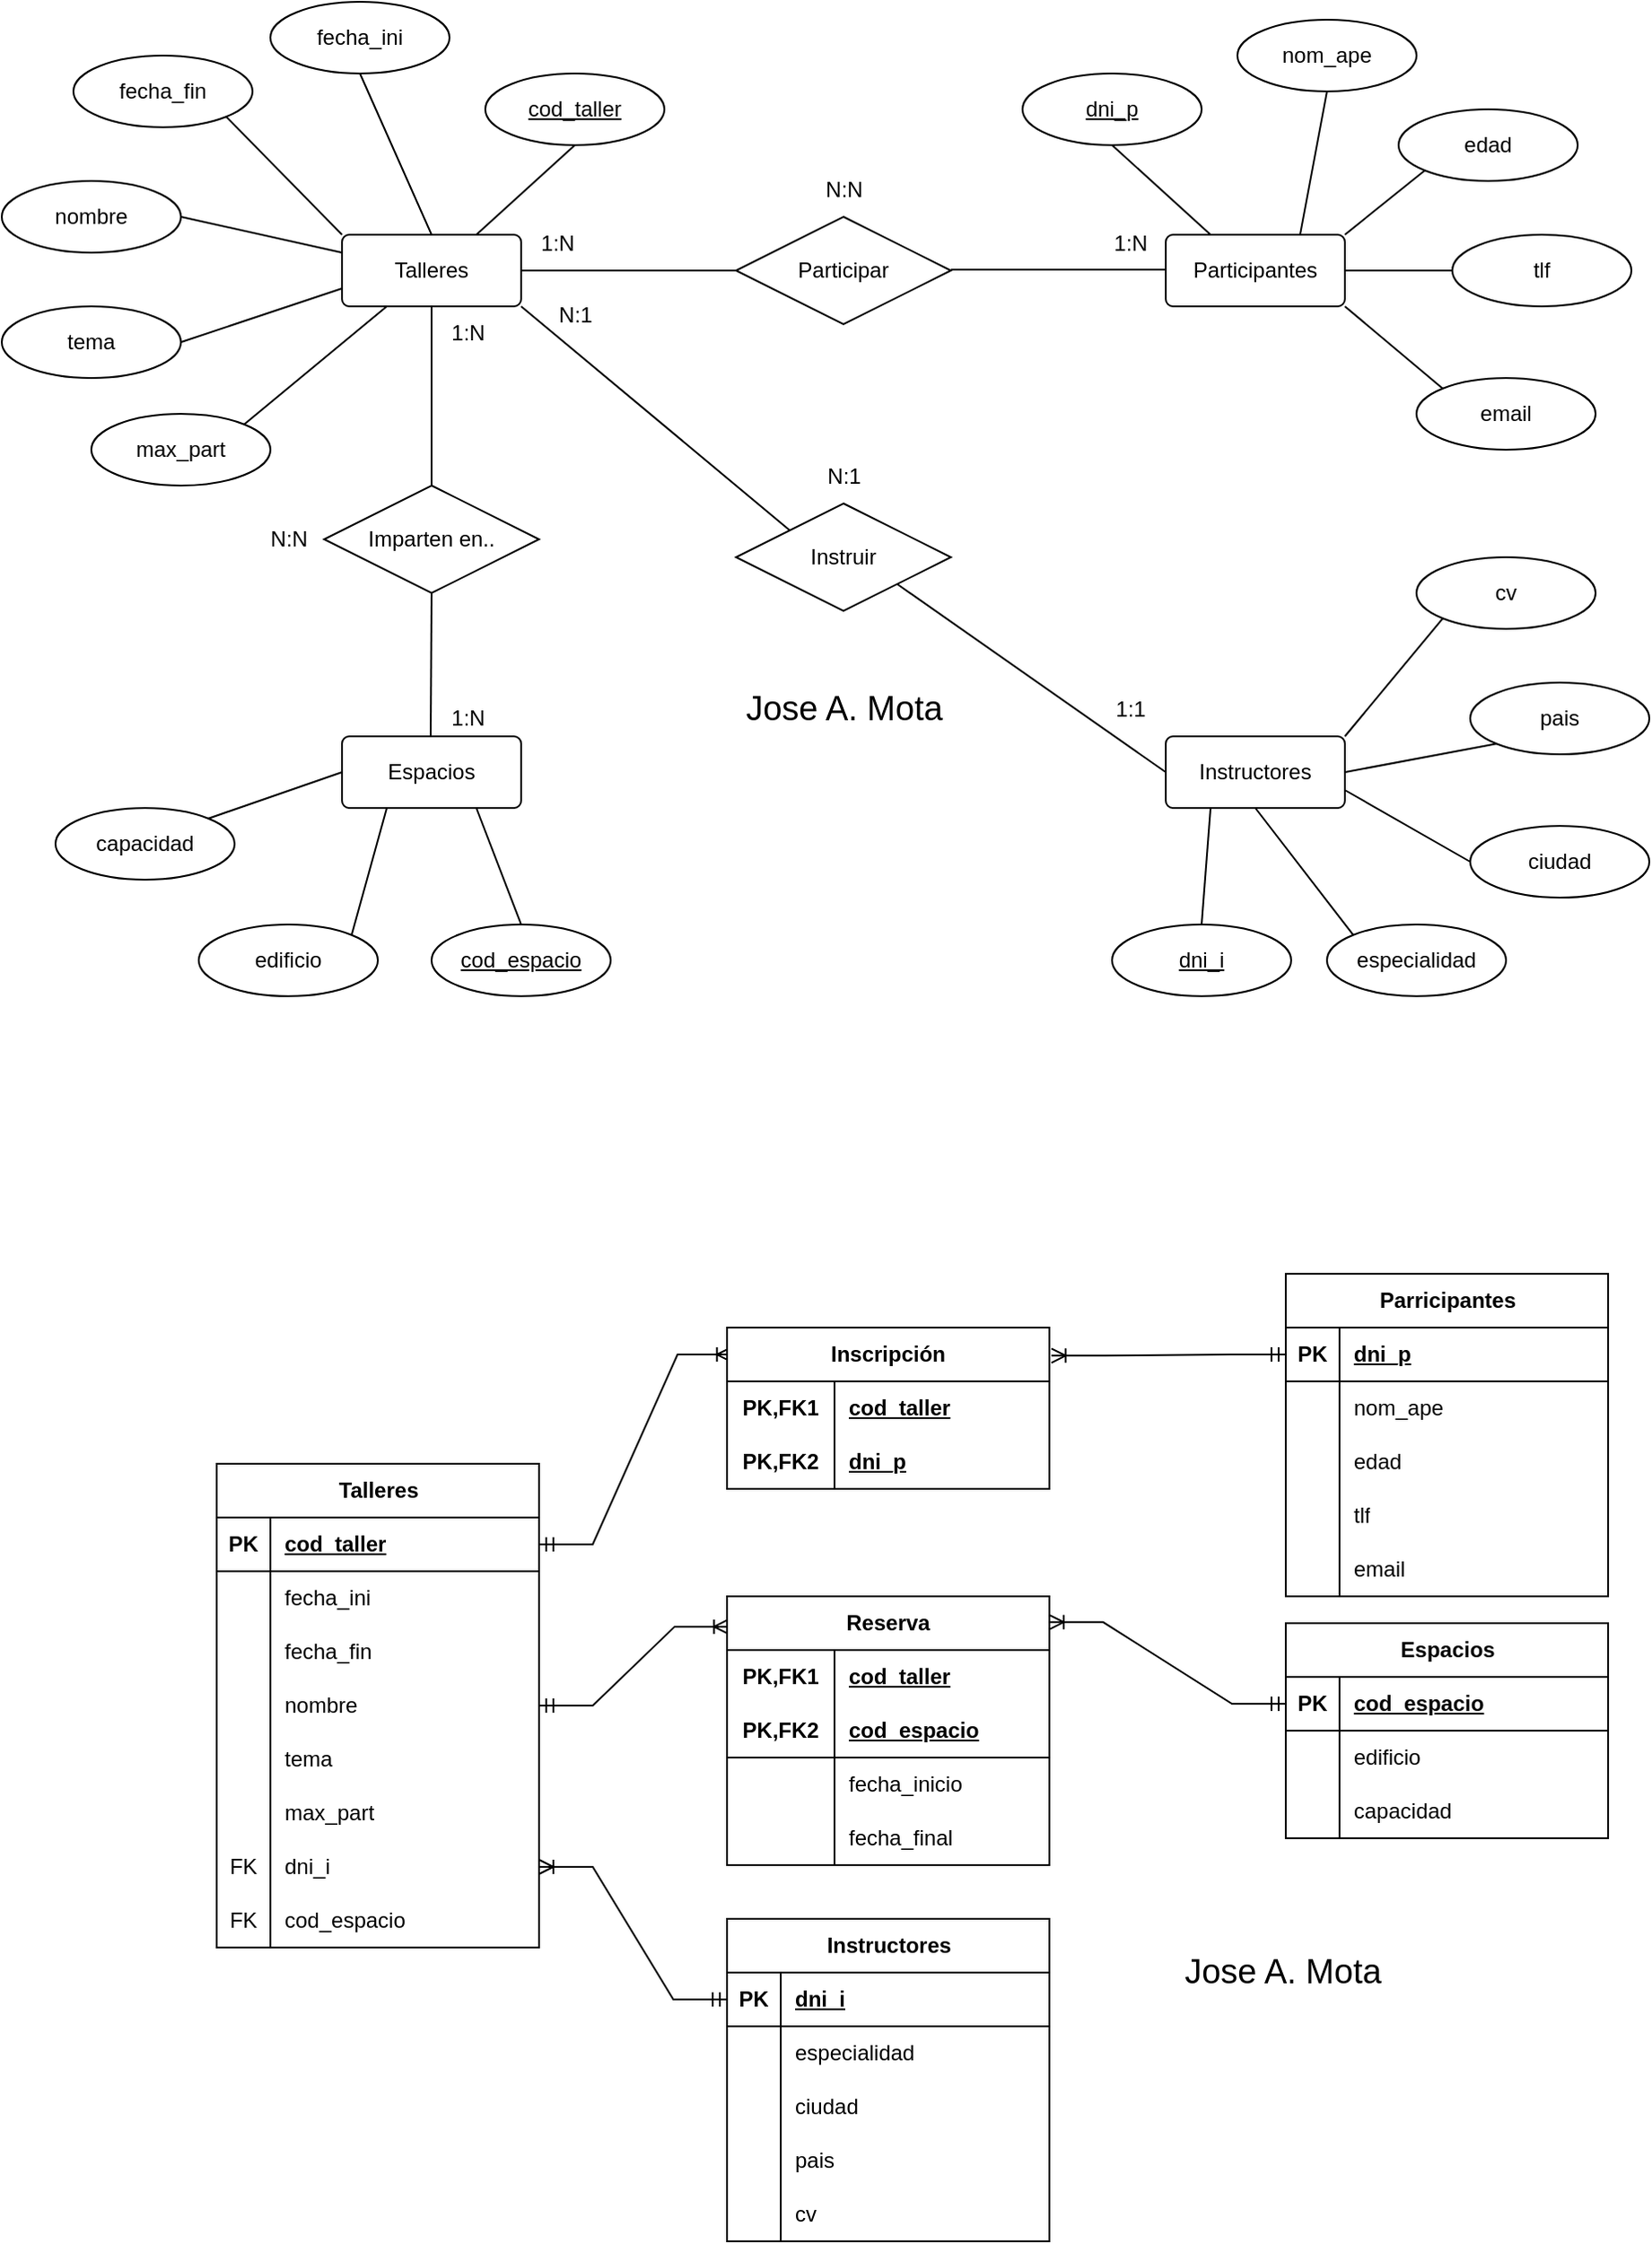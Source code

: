 <mxfile version="24.0.7" type="github">
  <diagram name="Página-1" id="fMd19Do2FWx-BMi6_N6Y">
    <mxGraphModel dx="2007" dy="745" grid="1" gridSize="10" guides="1" tooltips="1" connect="1" arrows="1" fold="1" page="1" pageScale="1" pageWidth="827" pageHeight="1169" math="0" shadow="0">
      <root>
        <mxCell id="0" />
        <mxCell id="1" parent="0" />
        <mxCell id="sIWbyuyJRMNvYDNGpS1E-1" value="Talleres" style="rounded=1;arcSize=10;whiteSpace=wrap;html=1;align=center;" parent="1" vertex="1">
          <mxGeometry x="120" y="160" width="100" height="40" as="geometry" />
        </mxCell>
        <mxCell id="sIWbyuyJRMNvYDNGpS1E-2" value="Participantes" style="rounded=1;arcSize=10;whiteSpace=wrap;html=1;align=center;" parent="1" vertex="1">
          <mxGeometry x="580" y="160" width="100" height="40" as="geometry" />
        </mxCell>
        <mxCell id="sIWbyuyJRMNvYDNGpS1E-3" value="Espacios" style="rounded=1;arcSize=10;whiteSpace=wrap;html=1;align=center;" parent="1" vertex="1">
          <mxGeometry x="120" y="440" width="100" height="40" as="geometry" />
        </mxCell>
        <mxCell id="sIWbyuyJRMNvYDNGpS1E-4" value="Instructores" style="rounded=1;arcSize=10;whiteSpace=wrap;html=1;align=center;" parent="1" vertex="1">
          <mxGeometry x="580" y="440" width="100" height="40" as="geometry" />
        </mxCell>
        <mxCell id="sIWbyuyJRMNvYDNGpS1E-5" value="Participar" style="shape=rhombus;perimeter=rhombusPerimeter;whiteSpace=wrap;html=1;align=center;" parent="1" vertex="1">
          <mxGeometry x="340" y="150" width="120" height="60" as="geometry" />
        </mxCell>
        <mxCell id="sIWbyuyJRMNvYDNGpS1E-6" value="cod_taller" style="ellipse;whiteSpace=wrap;html=1;align=center;fontStyle=4;" parent="1" vertex="1">
          <mxGeometry x="200" y="70" width="100" height="40" as="geometry" />
        </mxCell>
        <mxCell id="sIWbyuyJRMNvYDNGpS1E-7" value="fecha_ini" style="ellipse;whiteSpace=wrap;html=1;align=center;" parent="1" vertex="1">
          <mxGeometry x="80" y="30" width="100" height="40" as="geometry" />
        </mxCell>
        <mxCell id="sIWbyuyJRMNvYDNGpS1E-8" value="fecha_fin" style="ellipse;whiteSpace=wrap;html=1;align=center;" parent="1" vertex="1">
          <mxGeometry x="-30" y="60" width="100" height="40" as="geometry" />
        </mxCell>
        <mxCell id="sIWbyuyJRMNvYDNGpS1E-9" value="nombre" style="ellipse;whiteSpace=wrap;html=1;align=center;" parent="1" vertex="1">
          <mxGeometry x="-70" y="130" width="100" height="40" as="geometry" />
        </mxCell>
        <mxCell id="sIWbyuyJRMNvYDNGpS1E-10" value="tema" style="ellipse;whiteSpace=wrap;html=1;align=center;" parent="1" vertex="1">
          <mxGeometry x="-70" y="200" width="100" height="40" as="geometry" />
        </mxCell>
        <mxCell id="sIWbyuyJRMNvYDNGpS1E-11" value="max_part" style="ellipse;whiteSpace=wrap;html=1;align=center;" parent="1" vertex="1">
          <mxGeometry x="-20" y="260" width="100" height="40" as="geometry" />
        </mxCell>
        <mxCell id="sIWbyuyJRMNvYDNGpS1E-13" value="" style="endArrow=none;html=1;rounded=0;exitX=0.75;exitY=0;exitDx=0;exitDy=0;entryX=0.5;entryY=1;entryDx=0;entryDy=0;" parent="1" source="sIWbyuyJRMNvYDNGpS1E-1" target="sIWbyuyJRMNvYDNGpS1E-6" edge="1">
          <mxGeometry width="50" height="50" relative="1" as="geometry">
            <mxPoint x="250" y="180" as="sourcePoint" />
            <mxPoint x="300" y="130" as="targetPoint" />
          </mxGeometry>
        </mxCell>
        <mxCell id="sIWbyuyJRMNvYDNGpS1E-15" value="" style="endArrow=none;html=1;rounded=0;exitX=0.5;exitY=0;exitDx=0;exitDy=0;entryX=0.5;entryY=1;entryDx=0;entryDy=0;" parent="1" source="sIWbyuyJRMNvYDNGpS1E-1" target="sIWbyuyJRMNvYDNGpS1E-7" edge="1">
          <mxGeometry width="50" height="50" relative="1" as="geometry">
            <mxPoint x="150" y="140" as="sourcePoint" />
            <mxPoint x="180" y="90" as="targetPoint" />
          </mxGeometry>
        </mxCell>
        <mxCell id="sIWbyuyJRMNvYDNGpS1E-16" value="" style="endArrow=none;html=1;rounded=0;exitX=0;exitY=0;exitDx=0;exitDy=0;entryX=1;entryY=1;entryDx=0;entryDy=0;" parent="1" source="sIWbyuyJRMNvYDNGpS1E-1" target="sIWbyuyJRMNvYDNGpS1E-8" edge="1">
          <mxGeometry width="50" height="50" relative="1" as="geometry">
            <mxPoint x="90" y="190" as="sourcePoint" />
            <mxPoint x="50" y="100" as="targetPoint" />
          </mxGeometry>
        </mxCell>
        <mxCell id="sIWbyuyJRMNvYDNGpS1E-17" value="" style="endArrow=none;html=1;rounded=0;exitX=0;exitY=0.25;exitDx=0;exitDy=0;entryX=1;entryY=0.5;entryDx=0;entryDy=0;" parent="1" source="sIWbyuyJRMNvYDNGpS1E-1" target="sIWbyuyJRMNvYDNGpS1E-9" edge="1">
          <mxGeometry width="50" height="50" relative="1" as="geometry">
            <mxPoint x="105" y="183" as="sourcePoint" />
            <mxPoint x="40" y="117" as="targetPoint" />
          </mxGeometry>
        </mxCell>
        <mxCell id="sIWbyuyJRMNvYDNGpS1E-18" value="" style="endArrow=none;html=1;rounded=0;exitX=0;exitY=0.75;exitDx=0;exitDy=0;entryX=1;entryY=0.5;entryDx=0;entryDy=0;" parent="1" source="sIWbyuyJRMNvYDNGpS1E-1" target="sIWbyuyJRMNvYDNGpS1E-10" edge="1">
          <mxGeometry width="50" height="50" relative="1" as="geometry">
            <mxPoint x="130" y="180" as="sourcePoint" />
            <mxPoint x="40" y="160" as="targetPoint" />
          </mxGeometry>
        </mxCell>
        <mxCell id="sIWbyuyJRMNvYDNGpS1E-19" value="" style="endArrow=none;html=1;rounded=0;exitX=0.25;exitY=1;exitDx=0;exitDy=0;entryX=1;entryY=0;entryDx=0;entryDy=0;" parent="1" source="sIWbyuyJRMNvYDNGpS1E-1" target="sIWbyuyJRMNvYDNGpS1E-11" edge="1">
          <mxGeometry width="50" height="50" relative="1" as="geometry">
            <mxPoint x="130" y="200" as="sourcePoint" />
            <mxPoint x="40" y="230" as="targetPoint" />
          </mxGeometry>
        </mxCell>
        <mxCell id="sIWbyuyJRMNvYDNGpS1E-28" value="cod_espacio" style="ellipse;whiteSpace=wrap;html=1;align=center;fontStyle=4;" parent="1" vertex="1">
          <mxGeometry x="170" y="545" width="100" height="40" as="geometry" />
        </mxCell>
        <mxCell id="sIWbyuyJRMNvYDNGpS1E-29" value="capacidad" style="ellipse;whiteSpace=wrap;html=1;align=center;" parent="1" vertex="1">
          <mxGeometry x="-40" y="480" width="100" height="40" as="geometry" />
        </mxCell>
        <mxCell id="sIWbyuyJRMNvYDNGpS1E-31" value="" style="endArrow=none;html=1;rounded=0;exitX=0.75;exitY=1;exitDx=0;exitDy=0;entryX=0.5;entryY=0;entryDx=0;entryDy=0;" parent="1" source="sIWbyuyJRMNvYDNGpS1E-3" target="sIWbyuyJRMNvYDNGpS1E-28" edge="1">
          <mxGeometry width="50" height="50" relative="1" as="geometry">
            <mxPoint x="-15" y="510" as="sourcePoint" />
            <mxPoint x="90" y="480" as="targetPoint" />
          </mxGeometry>
        </mxCell>
        <mxCell id="sIWbyuyJRMNvYDNGpS1E-32" value="" style="endArrow=none;html=1;rounded=0;exitX=0.25;exitY=1;exitDx=0;exitDy=0;entryX=1;entryY=0;entryDx=0;entryDy=0;" parent="1" source="sIWbyuyJRMNvYDNGpS1E-3" target="sIWbyuyJRMNvYDNGpS1E-39" edge="1">
          <mxGeometry width="50" height="50" relative="1" as="geometry">
            <mxPoint x="-40" y="510" as="sourcePoint" />
            <mxPoint x="-30" y="440" as="targetPoint" />
          </mxGeometry>
        </mxCell>
        <mxCell id="sIWbyuyJRMNvYDNGpS1E-33" value="" style="endArrow=none;html=1;rounded=0;exitX=0;exitY=0.5;exitDx=0;exitDy=0;entryX=1;entryY=0;entryDx=0;entryDy=0;" parent="1" source="sIWbyuyJRMNvYDNGpS1E-3" target="sIWbyuyJRMNvYDNGpS1E-29" edge="1">
          <mxGeometry width="50" height="50" relative="1" as="geometry">
            <mxPoint x="-90" y="510" as="sourcePoint" />
            <mxPoint x="-160" y="450" as="targetPoint" />
          </mxGeometry>
        </mxCell>
        <mxCell id="sIWbyuyJRMNvYDNGpS1E-39" value="edificio" style="ellipse;whiteSpace=wrap;html=1;align=center;" parent="1" vertex="1">
          <mxGeometry x="40" y="545" width="100" height="40" as="geometry" />
        </mxCell>
        <mxCell id="sIWbyuyJRMNvYDNGpS1E-40" value="dni_i" style="ellipse;whiteSpace=wrap;html=1;align=center;fontStyle=4;" parent="1" vertex="1">
          <mxGeometry x="550" y="545" width="100" height="40" as="geometry" />
        </mxCell>
        <mxCell id="sIWbyuyJRMNvYDNGpS1E-41" value="ciudad" style="ellipse;whiteSpace=wrap;html=1;align=center;" parent="1" vertex="1">
          <mxGeometry x="750" y="490" width="100" height="40" as="geometry" />
        </mxCell>
        <mxCell id="sIWbyuyJRMNvYDNGpS1E-42" value="pais" style="ellipse;whiteSpace=wrap;html=1;align=center;" parent="1" vertex="1">
          <mxGeometry x="750" y="410" width="100" height="40" as="geometry" />
        </mxCell>
        <mxCell id="sIWbyuyJRMNvYDNGpS1E-43" value="" style="endArrow=none;html=1;rounded=0;exitX=0.25;exitY=1;exitDx=0;exitDy=0;entryX=0.5;entryY=0;entryDx=0;entryDy=0;" parent="1" source="sIWbyuyJRMNvYDNGpS1E-4" target="sIWbyuyJRMNvYDNGpS1E-40" edge="1">
          <mxGeometry width="50" height="50" relative="1" as="geometry">
            <mxPoint x="845" y="625" as="sourcePoint" />
            <mxPoint x="950" y="595" as="targetPoint" />
          </mxGeometry>
        </mxCell>
        <mxCell id="sIWbyuyJRMNvYDNGpS1E-44" value="" style="endArrow=none;html=1;rounded=0;exitX=0.5;exitY=1;exitDx=0;exitDy=0;entryX=0;entryY=0;entryDx=0;entryDy=0;" parent="1" source="sIWbyuyJRMNvYDNGpS1E-4" target="sIWbyuyJRMNvYDNGpS1E-51" edge="1">
          <mxGeometry width="50" height="50" relative="1" as="geometry">
            <mxPoint x="515" y="810" as="sourcePoint" />
            <mxPoint x="525" y="740" as="targetPoint" />
          </mxGeometry>
        </mxCell>
        <mxCell id="sIWbyuyJRMNvYDNGpS1E-45" value="" style="endArrow=none;html=1;rounded=0;exitX=1;exitY=0.75;exitDx=0;exitDy=0;entryX=0;entryY=0.5;entryDx=0;entryDy=0;" parent="1" source="sIWbyuyJRMNvYDNGpS1E-4" target="sIWbyuyJRMNvYDNGpS1E-41" edge="1">
          <mxGeometry width="50" height="50" relative="1" as="geometry">
            <mxPoint x="465" y="810" as="sourcePoint" />
            <mxPoint x="395" y="750" as="targetPoint" />
          </mxGeometry>
        </mxCell>
        <mxCell id="sIWbyuyJRMNvYDNGpS1E-46" value="" style="endArrow=none;html=1;rounded=0;exitX=1;exitY=0.5;exitDx=0;exitDy=0;entryX=0;entryY=1;entryDx=0;entryDy=0;" parent="1" source="sIWbyuyJRMNvYDNGpS1E-4" target="sIWbyuyJRMNvYDNGpS1E-42" edge="1">
          <mxGeometry width="50" height="50" relative="1" as="geometry">
            <mxPoint x="465" y="820" as="sourcePoint" />
            <mxPoint x="385" y="767" as="targetPoint" />
          </mxGeometry>
        </mxCell>
        <mxCell id="sIWbyuyJRMNvYDNGpS1E-47" value="cv" style="ellipse;whiteSpace=wrap;html=1;align=center;" parent="1" vertex="1">
          <mxGeometry x="720" y="340" width="100" height="40" as="geometry" />
        </mxCell>
        <mxCell id="sIWbyuyJRMNvYDNGpS1E-49" value="" style="endArrow=none;html=1;rounded=0;exitX=1;exitY=0;exitDx=0;exitDy=0;entryX=0;entryY=1;entryDx=0;entryDy=0;" parent="1" source="sIWbyuyJRMNvYDNGpS1E-4" target="sIWbyuyJRMNvYDNGpS1E-47" edge="1">
          <mxGeometry width="50" height="50" relative="1" as="geometry">
            <mxPoint x="465" y="840" as="sourcePoint" />
            <mxPoint x="385" y="810" as="targetPoint" />
          </mxGeometry>
        </mxCell>
        <mxCell id="sIWbyuyJRMNvYDNGpS1E-51" value="especialidad" style="ellipse;whiteSpace=wrap;html=1;align=center;" parent="1" vertex="1">
          <mxGeometry x="670" y="545" width="100" height="40" as="geometry" />
        </mxCell>
        <mxCell id="sIWbyuyJRMNvYDNGpS1E-52" value="dni_p" style="ellipse;whiteSpace=wrap;html=1;align=center;fontStyle=4;" parent="1" vertex="1">
          <mxGeometry x="500" y="70" width="100" height="40" as="geometry" />
        </mxCell>
        <mxCell id="sIWbyuyJRMNvYDNGpS1E-53" value="edad" style="ellipse;whiteSpace=wrap;html=1;align=center;" parent="1" vertex="1">
          <mxGeometry x="710" y="90" width="100" height="40" as="geometry" />
        </mxCell>
        <mxCell id="sIWbyuyJRMNvYDNGpS1E-54" value="tlf" style="ellipse;whiteSpace=wrap;html=1;align=center;" parent="1" vertex="1">
          <mxGeometry x="740" y="160" width="100" height="40" as="geometry" />
        </mxCell>
        <mxCell id="sIWbyuyJRMNvYDNGpS1E-55" value="" style="endArrow=none;html=1;rounded=0;exitX=0.25;exitY=0;exitDx=0;exitDy=0;entryX=0.5;entryY=1;entryDx=0;entryDy=0;" parent="1" source="sIWbyuyJRMNvYDNGpS1E-2" target="sIWbyuyJRMNvYDNGpS1E-52" edge="1">
          <mxGeometry width="50" height="50" relative="1" as="geometry">
            <mxPoint x="955" y="145" as="sourcePoint" />
            <mxPoint x="1060" y="115" as="targetPoint" />
          </mxGeometry>
        </mxCell>
        <mxCell id="sIWbyuyJRMNvYDNGpS1E-56" value="" style="endArrow=none;html=1;rounded=0;exitX=0.75;exitY=0;exitDx=0;exitDy=0;entryX=0.5;entryY=1;entryDx=0;entryDy=0;" parent="1" source="sIWbyuyJRMNvYDNGpS1E-2" target="sIWbyuyJRMNvYDNGpS1E-63" edge="1">
          <mxGeometry width="50" height="50" relative="1" as="geometry">
            <mxPoint x="930" y="145" as="sourcePoint" />
            <mxPoint x="940" y="75" as="targetPoint" />
          </mxGeometry>
        </mxCell>
        <mxCell id="sIWbyuyJRMNvYDNGpS1E-57" value="" style="endArrow=none;html=1;rounded=0;exitX=1;exitY=0;exitDx=0;exitDy=0;entryX=0;entryY=1;entryDx=0;entryDy=0;" parent="1" source="sIWbyuyJRMNvYDNGpS1E-2" target="sIWbyuyJRMNvYDNGpS1E-53" edge="1">
          <mxGeometry width="50" height="50" relative="1" as="geometry">
            <mxPoint x="880" y="145" as="sourcePoint" />
            <mxPoint x="810" y="85" as="targetPoint" />
          </mxGeometry>
        </mxCell>
        <mxCell id="sIWbyuyJRMNvYDNGpS1E-58" value="" style="endArrow=none;html=1;rounded=0;exitX=0;exitY=0.5;exitDx=0;exitDy=0;entryX=1;entryY=0.5;entryDx=0;entryDy=0;" parent="1" source="sIWbyuyJRMNvYDNGpS1E-54" target="sIWbyuyJRMNvYDNGpS1E-2" edge="1">
          <mxGeometry width="50" height="50" relative="1" as="geometry">
            <mxPoint x="880" y="155" as="sourcePoint" />
            <mxPoint x="800" y="102" as="targetPoint" />
          </mxGeometry>
        </mxCell>
        <mxCell id="sIWbyuyJRMNvYDNGpS1E-59" value="email" style="ellipse;whiteSpace=wrap;html=1;align=center;" parent="1" vertex="1">
          <mxGeometry x="720" y="240" width="100" height="40" as="geometry" />
        </mxCell>
        <mxCell id="sIWbyuyJRMNvYDNGpS1E-61" value="" style="endArrow=none;html=1;rounded=0;exitX=1;exitY=1;exitDx=0;exitDy=0;entryX=0;entryY=0;entryDx=0;entryDy=0;" parent="1" source="sIWbyuyJRMNvYDNGpS1E-2" target="sIWbyuyJRMNvYDNGpS1E-59" edge="1">
          <mxGeometry width="50" height="50" relative="1" as="geometry">
            <mxPoint x="880" y="175" as="sourcePoint" />
            <mxPoint x="800" y="145" as="targetPoint" />
          </mxGeometry>
        </mxCell>
        <mxCell id="sIWbyuyJRMNvYDNGpS1E-63" value="nom_ape" style="ellipse;whiteSpace=wrap;html=1;align=center;" parent="1" vertex="1">
          <mxGeometry x="620" y="40" width="100" height="40" as="geometry" />
        </mxCell>
        <mxCell id="sIWbyuyJRMNvYDNGpS1E-64" value="Instruir" style="shape=rhombus;perimeter=rhombusPerimeter;whiteSpace=wrap;html=1;align=center;" parent="1" vertex="1">
          <mxGeometry x="340" y="310" width="120" height="60" as="geometry" />
        </mxCell>
        <mxCell id="sIWbyuyJRMNvYDNGpS1E-65" value="Imparten en.." style="shape=rhombus;perimeter=rhombusPerimeter;whiteSpace=wrap;html=1;align=center;" parent="1" vertex="1">
          <mxGeometry x="110" y="300" width="120" height="60" as="geometry" />
        </mxCell>
        <mxCell id="sIWbyuyJRMNvYDNGpS1E-66" value="N:N" style="text;html=1;align=center;verticalAlign=middle;resizable=0;points=[];autosize=1;strokeColor=none;fillColor=none;" parent="1" vertex="1">
          <mxGeometry x="70" y="315" width="40" height="30" as="geometry" />
        </mxCell>
        <mxCell id="sIWbyuyJRMNvYDNGpS1E-67" value="N:N" style="text;html=1;align=center;verticalAlign=middle;resizable=0;points=[];autosize=1;strokeColor=none;fillColor=none;" parent="1" vertex="1">
          <mxGeometry x="380" y="120" width="40" height="30" as="geometry" />
        </mxCell>
        <mxCell id="sIWbyuyJRMNvYDNGpS1E-69" value="N:1" style="text;html=1;align=center;verticalAlign=middle;resizable=0;points=[];autosize=1;strokeColor=none;fillColor=none;" parent="1" vertex="1">
          <mxGeometry x="380" y="280" width="40" height="30" as="geometry" />
        </mxCell>
        <mxCell id="sIWbyuyJRMNvYDNGpS1E-70" value="" style="endArrow=none;html=1;rounded=0;exitX=1;exitY=0.5;exitDx=0;exitDy=0;entryX=0;entryY=0.5;entryDx=0;entryDy=0;" parent="1" source="sIWbyuyJRMNvYDNGpS1E-1" target="sIWbyuyJRMNvYDNGpS1E-5" edge="1">
          <mxGeometry width="50" height="50" relative="1" as="geometry">
            <mxPoint x="205" y="170" as="sourcePoint" />
            <mxPoint x="260" y="120" as="targetPoint" />
          </mxGeometry>
        </mxCell>
        <mxCell id="sIWbyuyJRMNvYDNGpS1E-71" value="" style="endArrow=none;html=1;rounded=0;exitX=1;exitY=0.5;exitDx=0;exitDy=0;entryX=0;entryY=0.5;entryDx=0;entryDy=0;" parent="1" edge="1">
          <mxGeometry width="50" height="50" relative="1" as="geometry">
            <mxPoint x="460" y="179.5" as="sourcePoint" />
            <mxPoint x="580" y="179.5" as="targetPoint" />
          </mxGeometry>
        </mxCell>
        <mxCell id="sIWbyuyJRMNvYDNGpS1E-72" value="" style="endArrow=none;html=1;rounded=0;exitX=1;exitY=1;exitDx=0;exitDy=0;entryX=0;entryY=0;entryDx=0;entryDy=0;" parent="1" source="sIWbyuyJRMNvYDNGpS1E-1" target="sIWbyuyJRMNvYDNGpS1E-64" edge="1">
          <mxGeometry width="50" height="50" relative="1" as="geometry">
            <mxPoint x="470" y="189.5" as="sourcePoint" />
            <mxPoint x="590" y="189.5" as="targetPoint" />
          </mxGeometry>
        </mxCell>
        <mxCell id="sIWbyuyJRMNvYDNGpS1E-73" value="" style="endArrow=none;html=1;rounded=0;exitX=1;exitY=1;exitDx=0;exitDy=0;entryX=0;entryY=0.5;entryDx=0;entryDy=0;" parent="1" source="sIWbyuyJRMNvYDNGpS1E-64" target="sIWbyuyJRMNvYDNGpS1E-4" edge="1">
          <mxGeometry width="50" height="50" relative="1" as="geometry">
            <mxPoint x="410" y="390" as="sourcePoint" />
            <mxPoint x="560" y="515" as="targetPoint" />
          </mxGeometry>
        </mxCell>
        <mxCell id="sIWbyuyJRMNvYDNGpS1E-74" value="" style="endArrow=none;html=1;rounded=0;exitX=0.5;exitY=1;exitDx=0;exitDy=0;entryX=0.5;entryY=0;entryDx=0;entryDy=0;" parent="1" source="sIWbyuyJRMNvYDNGpS1E-1" target="sIWbyuyJRMNvYDNGpS1E-65" edge="1">
          <mxGeometry width="50" height="50" relative="1" as="geometry">
            <mxPoint x="250" y="385" as="sourcePoint" />
            <mxPoint x="400" y="490" as="targetPoint" />
          </mxGeometry>
        </mxCell>
        <mxCell id="sIWbyuyJRMNvYDNGpS1E-75" value="" style="endArrow=none;html=1;rounded=0;entryX=0.5;entryY=0;entryDx=0;entryDy=0;exitX=0.5;exitY=1;exitDx=0;exitDy=0;" parent="1" source="sIWbyuyJRMNvYDNGpS1E-65" edge="1">
          <mxGeometry width="50" height="50" relative="1" as="geometry">
            <mxPoint x="170" y="370" as="sourcePoint" />
            <mxPoint x="169.5" y="440" as="targetPoint" />
          </mxGeometry>
        </mxCell>
        <mxCell id="sIWbyuyJRMNvYDNGpS1E-76" value="1:N" style="text;html=1;align=center;verticalAlign=middle;resizable=0;points=[];autosize=1;strokeColor=none;fillColor=none;" parent="1" vertex="1">
          <mxGeometry x="220" y="150" width="40" height="30" as="geometry" />
        </mxCell>
        <mxCell id="sIWbyuyJRMNvYDNGpS1E-77" value="1:N" style="text;html=1;align=center;verticalAlign=middle;resizable=0;points=[];autosize=1;strokeColor=none;fillColor=none;" parent="1" vertex="1">
          <mxGeometry x="540" y="150" width="40" height="30" as="geometry" />
        </mxCell>
        <mxCell id="sIWbyuyJRMNvYDNGpS1E-80" value="1:1" style="text;html=1;align=center;verticalAlign=middle;resizable=0;points=[];autosize=1;strokeColor=none;fillColor=none;" parent="1" vertex="1">
          <mxGeometry x="540" y="410" width="40" height="30" as="geometry" />
        </mxCell>
        <mxCell id="sIWbyuyJRMNvYDNGpS1E-81" value="1:N" style="text;html=1;align=center;verticalAlign=middle;resizable=0;points=[];autosize=1;strokeColor=none;fillColor=none;" parent="1" vertex="1">
          <mxGeometry x="170" y="415" width="40" height="30" as="geometry" />
        </mxCell>
        <mxCell id="sIWbyuyJRMNvYDNGpS1E-82" value="1:N" style="text;html=1;align=center;verticalAlign=middle;resizable=0;points=[];autosize=1;strokeColor=none;fillColor=none;" parent="1" vertex="1">
          <mxGeometry x="170" y="200" width="40" height="30" as="geometry" />
        </mxCell>
        <mxCell id="sIWbyuyJRMNvYDNGpS1E-83" value="N:1" style="text;html=1;align=center;verticalAlign=middle;resizable=0;points=[];autosize=1;strokeColor=none;fillColor=none;" parent="1" vertex="1">
          <mxGeometry x="230" y="190" width="40" height="30" as="geometry" />
        </mxCell>
        <mxCell id="sIWbyuyJRMNvYDNGpS1E-84" value="Talleres" style="shape=table;startSize=30;container=1;collapsible=1;childLayout=tableLayout;fixedRows=1;rowLines=0;fontStyle=1;align=center;resizeLast=1;html=1;" parent="1" vertex="1">
          <mxGeometry x="50" y="846" width="180" height="270" as="geometry" />
        </mxCell>
        <mxCell id="sIWbyuyJRMNvYDNGpS1E-85" value="" style="shape=tableRow;horizontal=0;startSize=0;swimlaneHead=0;swimlaneBody=0;fillColor=none;collapsible=0;dropTarget=0;points=[[0,0.5],[1,0.5]];portConstraint=eastwest;top=0;left=0;right=0;bottom=1;" parent="sIWbyuyJRMNvYDNGpS1E-84" vertex="1">
          <mxGeometry y="30" width="180" height="30" as="geometry" />
        </mxCell>
        <mxCell id="sIWbyuyJRMNvYDNGpS1E-86" value="PK" style="shape=partialRectangle;connectable=0;fillColor=none;top=0;left=0;bottom=0;right=0;fontStyle=1;overflow=hidden;whiteSpace=wrap;html=1;" parent="sIWbyuyJRMNvYDNGpS1E-85" vertex="1">
          <mxGeometry width="30" height="30" as="geometry">
            <mxRectangle width="30" height="30" as="alternateBounds" />
          </mxGeometry>
        </mxCell>
        <mxCell id="sIWbyuyJRMNvYDNGpS1E-87" value="cod_taller" style="shape=partialRectangle;connectable=0;fillColor=none;top=0;left=0;bottom=0;right=0;align=left;spacingLeft=6;fontStyle=5;overflow=hidden;whiteSpace=wrap;html=1;" parent="sIWbyuyJRMNvYDNGpS1E-85" vertex="1">
          <mxGeometry x="30" width="150" height="30" as="geometry">
            <mxRectangle width="150" height="30" as="alternateBounds" />
          </mxGeometry>
        </mxCell>
        <mxCell id="sIWbyuyJRMNvYDNGpS1E-88" value="" style="shape=tableRow;horizontal=0;startSize=0;swimlaneHead=0;swimlaneBody=0;fillColor=none;collapsible=0;dropTarget=0;points=[[0,0.5],[1,0.5]];portConstraint=eastwest;top=0;left=0;right=0;bottom=0;" parent="sIWbyuyJRMNvYDNGpS1E-84" vertex="1">
          <mxGeometry y="60" width="180" height="30" as="geometry" />
        </mxCell>
        <mxCell id="sIWbyuyJRMNvYDNGpS1E-89" value="" style="shape=partialRectangle;connectable=0;fillColor=none;top=0;left=0;bottom=0;right=0;editable=1;overflow=hidden;whiteSpace=wrap;html=1;" parent="sIWbyuyJRMNvYDNGpS1E-88" vertex="1">
          <mxGeometry width="30" height="30" as="geometry">
            <mxRectangle width="30" height="30" as="alternateBounds" />
          </mxGeometry>
        </mxCell>
        <mxCell id="sIWbyuyJRMNvYDNGpS1E-90" value="fecha_ini" style="shape=partialRectangle;connectable=0;fillColor=none;top=0;left=0;bottom=0;right=0;align=left;spacingLeft=6;overflow=hidden;whiteSpace=wrap;html=1;" parent="sIWbyuyJRMNvYDNGpS1E-88" vertex="1">
          <mxGeometry x="30" width="150" height="30" as="geometry">
            <mxRectangle width="150" height="30" as="alternateBounds" />
          </mxGeometry>
        </mxCell>
        <mxCell id="sIWbyuyJRMNvYDNGpS1E-91" value="" style="shape=tableRow;horizontal=0;startSize=0;swimlaneHead=0;swimlaneBody=0;fillColor=none;collapsible=0;dropTarget=0;points=[[0,0.5],[1,0.5]];portConstraint=eastwest;top=0;left=0;right=0;bottom=0;" parent="sIWbyuyJRMNvYDNGpS1E-84" vertex="1">
          <mxGeometry y="90" width="180" height="30" as="geometry" />
        </mxCell>
        <mxCell id="sIWbyuyJRMNvYDNGpS1E-92" value="" style="shape=partialRectangle;connectable=0;fillColor=none;top=0;left=0;bottom=0;right=0;editable=1;overflow=hidden;whiteSpace=wrap;html=1;" parent="sIWbyuyJRMNvYDNGpS1E-91" vertex="1">
          <mxGeometry width="30" height="30" as="geometry">
            <mxRectangle width="30" height="30" as="alternateBounds" />
          </mxGeometry>
        </mxCell>
        <mxCell id="sIWbyuyJRMNvYDNGpS1E-93" value="fecha_fin" style="shape=partialRectangle;connectable=0;fillColor=none;top=0;left=0;bottom=0;right=0;align=left;spacingLeft=6;overflow=hidden;whiteSpace=wrap;html=1;" parent="sIWbyuyJRMNvYDNGpS1E-91" vertex="1">
          <mxGeometry x="30" width="150" height="30" as="geometry">
            <mxRectangle width="150" height="30" as="alternateBounds" />
          </mxGeometry>
        </mxCell>
        <mxCell id="sIWbyuyJRMNvYDNGpS1E-94" value="" style="shape=tableRow;horizontal=0;startSize=0;swimlaneHead=0;swimlaneBody=0;fillColor=none;collapsible=0;dropTarget=0;points=[[0,0.5],[1,0.5]];portConstraint=eastwest;top=0;left=0;right=0;bottom=0;" parent="sIWbyuyJRMNvYDNGpS1E-84" vertex="1">
          <mxGeometry y="120" width="180" height="30" as="geometry" />
        </mxCell>
        <mxCell id="sIWbyuyJRMNvYDNGpS1E-95" value="" style="shape=partialRectangle;connectable=0;fillColor=none;top=0;left=0;bottom=0;right=0;editable=1;overflow=hidden;whiteSpace=wrap;html=1;" parent="sIWbyuyJRMNvYDNGpS1E-94" vertex="1">
          <mxGeometry width="30" height="30" as="geometry">
            <mxRectangle width="30" height="30" as="alternateBounds" />
          </mxGeometry>
        </mxCell>
        <mxCell id="sIWbyuyJRMNvYDNGpS1E-96" value="nombre" style="shape=partialRectangle;connectable=0;fillColor=none;top=0;left=0;bottom=0;right=0;align=left;spacingLeft=6;overflow=hidden;whiteSpace=wrap;html=1;" parent="sIWbyuyJRMNvYDNGpS1E-94" vertex="1">
          <mxGeometry x="30" width="150" height="30" as="geometry">
            <mxRectangle width="150" height="30" as="alternateBounds" />
          </mxGeometry>
        </mxCell>
        <mxCell id="sIWbyuyJRMNvYDNGpS1E-142" value="" style="shape=tableRow;horizontal=0;startSize=0;swimlaneHead=0;swimlaneBody=0;fillColor=none;collapsible=0;dropTarget=0;points=[[0,0.5],[1,0.5]];portConstraint=eastwest;top=0;left=0;right=0;bottom=0;" parent="sIWbyuyJRMNvYDNGpS1E-84" vertex="1">
          <mxGeometry y="150" width="180" height="30" as="geometry" />
        </mxCell>
        <mxCell id="sIWbyuyJRMNvYDNGpS1E-143" value="" style="shape=partialRectangle;connectable=0;fillColor=none;top=0;left=0;bottom=0;right=0;editable=1;overflow=hidden;whiteSpace=wrap;html=1;" parent="sIWbyuyJRMNvYDNGpS1E-142" vertex="1">
          <mxGeometry width="30" height="30" as="geometry">
            <mxRectangle width="30" height="30" as="alternateBounds" />
          </mxGeometry>
        </mxCell>
        <mxCell id="sIWbyuyJRMNvYDNGpS1E-144" value="tema" style="shape=partialRectangle;connectable=0;fillColor=none;top=0;left=0;bottom=0;right=0;align=left;spacingLeft=6;overflow=hidden;whiteSpace=wrap;html=1;" parent="sIWbyuyJRMNvYDNGpS1E-142" vertex="1">
          <mxGeometry x="30" width="150" height="30" as="geometry">
            <mxRectangle width="150" height="30" as="alternateBounds" />
          </mxGeometry>
        </mxCell>
        <mxCell id="sIWbyuyJRMNvYDNGpS1E-145" value="" style="shape=tableRow;horizontal=0;startSize=0;swimlaneHead=0;swimlaneBody=0;fillColor=none;collapsible=0;dropTarget=0;points=[[0,0.5],[1,0.5]];portConstraint=eastwest;top=0;left=0;right=0;bottom=0;" parent="sIWbyuyJRMNvYDNGpS1E-84" vertex="1">
          <mxGeometry y="180" width="180" height="30" as="geometry" />
        </mxCell>
        <mxCell id="sIWbyuyJRMNvYDNGpS1E-146" value="" style="shape=partialRectangle;connectable=0;fillColor=none;top=0;left=0;bottom=0;right=0;editable=1;overflow=hidden;whiteSpace=wrap;html=1;" parent="sIWbyuyJRMNvYDNGpS1E-145" vertex="1">
          <mxGeometry width="30" height="30" as="geometry">
            <mxRectangle width="30" height="30" as="alternateBounds" />
          </mxGeometry>
        </mxCell>
        <mxCell id="sIWbyuyJRMNvYDNGpS1E-147" value="max_part" style="shape=partialRectangle;connectable=0;fillColor=none;top=0;left=0;bottom=0;right=0;align=left;spacingLeft=6;overflow=hidden;whiteSpace=wrap;html=1;" parent="sIWbyuyJRMNvYDNGpS1E-145" vertex="1">
          <mxGeometry x="30" width="150" height="30" as="geometry">
            <mxRectangle width="150" height="30" as="alternateBounds" />
          </mxGeometry>
        </mxCell>
        <mxCell id="sIWbyuyJRMNvYDNGpS1E-160" value="" style="shape=tableRow;horizontal=0;startSize=0;swimlaneHead=0;swimlaneBody=0;fillColor=none;collapsible=0;dropTarget=0;points=[[0,0.5],[1,0.5]];portConstraint=eastwest;top=0;left=0;right=0;bottom=0;" parent="sIWbyuyJRMNvYDNGpS1E-84" vertex="1">
          <mxGeometry y="210" width="180" height="30" as="geometry" />
        </mxCell>
        <mxCell id="sIWbyuyJRMNvYDNGpS1E-161" value="FK" style="shape=partialRectangle;connectable=0;fillColor=none;top=0;left=0;bottom=0;right=0;editable=1;overflow=hidden;whiteSpace=wrap;html=1;" parent="sIWbyuyJRMNvYDNGpS1E-160" vertex="1">
          <mxGeometry width="30" height="30" as="geometry">
            <mxRectangle width="30" height="30" as="alternateBounds" />
          </mxGeometry>
        </mxCell>
        <mxCell id="sIWbyuyJRMNvYDNGpS1E-162" value="dni_i" style="shape=partialRectangle;connectable=0;fillColor=none;top=0;left=0;bottom=0;right=0;align=left;spacingLeft=6;overflow=hidden;whiteSpace=wrap;html=1;" parent="sIWbyuyJRMNvYDNGpS1E-160" vertex="1">
          <mxGeometry x="30" width="150" height="30" as="geometry">
            <mxRectangle width="150" height="30" as="alternateBounds" />
          </mxGeometry>
        </mxCell>
        <mxCell id="sIWbyuyJRMNvYDNGpS1E-163" value="" style="shape=tableRow;horizontal=0;startSize=0;swimlaneHead=0;swimlaneBody=0;fillColor=none;collapsible=0;dropTarget=0;points=[[0,0.5],[1,0.5]];portConstraint=eastwest;top=0;left=0;right=0;bottom=0;" parent="sIWbyuyJRMNvYDNGpS1E-84" vertex="1">
          <mxGeometry y="240" width="180" height="30" as="geometry" />
        </mxCell>
        <mxCell id="sIWbyuyJRMNvYDNGpS1E-164" value="FK" style="shape=partialRectangle;connectable=0;fillColor=none;top=0;left=0;bottom=0;right=0;editable=1;overflow=hidden;whiteSpace=wrap;html=1;" parent="sIWbyuyJRMNvYDNGpS1E-163" vertex="1">
          <mxGeometry width="30" height="30" as="geometry">
            <mxRectangle width="30" height="30" as="alternateBounds" />
          </mxGeometry>
        </mxCell>
        <mxCell id="sIWbyuyJRMNvYDNGpS1E-165" value="cod_espacio" style="shape=partialRectangle;connectable=0;fillColor=none;top=0;left=0;bottom=0;right=0;align=left;spacingLeft=6;overflow=hidden;whiteSpace=wrap;html=1;" parent="sIWbyuyJRMNvYDNGpS1E-163" vertex="1">
          <mxGeometry x="30" width="150" height="30" as="geometry">
            <mxRectangle width="150" height="30" as="alternateBounds" />
          </mxGeometry>
        </mxCell>
        <mxCell id="sIWbyuyJRMNvYDNGpS1E-97" value="Parricipantes" style="shape=table;startSize=30;container=1;collapsible=1;childLayout=tableLayout;fixedRows=1;rowLines=0;fontStyle=1;align=center;resizeLast=1;html=1;" parent="1" vertex="1">
          <mxGeometry x="647" y="740" width="180" height="180" as="geometry" />
        </mxCell>
        <mxCell id="sIWbyuyJRMNvYDNGpS1E-98" value="" style="shape=tableRow;horizontal=0;startSize=0;swimlaneHead=0;swimlaneBody=0;fillColor=none;collapsible=0;dropTarget=0;points=[[0,0.5],[1,0.5]];portConstraint=eastwest;top=0;left=0;right=0;bottom=1;" parent="sIWbyuyJRMNvYDNGpS1E-97" vertex="1">
          <mxGeometry y="30" width="180" height="30" as="geometry" />
        </mxCell>
        <mxCell id="sIWbyuyJRMNvYDNGpS1E-99" value="PK" style="shape=partialRectangle;connectable=0;fillColor=none;top=0;left=0;bottom=0;right=0;fontStyle=1;overflow=hidden;whiteSpace=wrap;html=1;" parent="sIWbyuyJRMNvYDNGpS1E-98" vertex="1">
          <mxGeometry width="30" height="30" as="geometry">
            <mxRectangle width="30" height="30" as="alternateBounds" />
          </mxGeometry>
        </mxCell>
        <mxCell id="sIWbyuyJRMNvYDNGpS1E-100" value="dni_p" style="shape=partialRectangle;connectable=0;fillColor=none;top=0;left=0;bottom=0;right=0;align=left;spacingLeft=6;fontStyle=5;overflow=hidden;whiteSpace=wrap;html=1;" parent="sIWbyuyJRMNvYDNGpS1E-98" vertex="1">
          <mxGeometry x="30" width="150" height="30" as="geometry">
            <mxRectangle width="150" height="30" as="alternateBounds" />
          </mxGeometry>
        </mxCell>
        <mxCell id="sIWbyuyJRMNvYDNGpS1E-101" value="" style="shape=tableRow;horizontal=0;startSize=0;swimlaneHead=0;swimlaneBody=0;fillColor=none;collapsible=0;dropTarget=0;points=[[0,0.5],[1,0.5]];portConstraint=eastwest;top=0;left=0;right=0;bottom=0;" parent="sIWbyuyJRMNvYDNGpS1E-97" vertex="1">
          <mxGeometry y="60" width="180" height="30" as="geometry" />
        </mxCell>
        <mxCell id="sIWbyuyJRMNvYDNGpS1E-102" value="" style="shape=partialRectangle;connectable=0;fillColor=none;top=0;left=0;bottom=0;right=0;editable=1;overflow=hidden;whiteSpace=wrap;html=1;" parent="sIWbyuyJRMNvYDNGpS1E-101" vertex="1">
          <mxGeometry width="30" height="30" as="geometry">
            <mxRectangle width="30" height="30" as="alternateBounds" />
          </mxGeometry>
        </mxCell>
        <mxCell id="sIWbyuyJRMNvYDNGpS1E-103" value="nom_ape" style="shape=partialRectangle;connectable=0;fillColor=none;top=0;left=0;bottom=0;right=0;align=left;spacingLeft=6;overflow=hidden;whiteSpace=wrap;html=1;" parent="sIWbyuyJRMNvYDNGpS1E-101" vertex="1">
          <mxGeometry x="30" width="150" height="30" as="geometry">
            <mxRectangle width="150" height="30" as="alternateBounds" />
          </mxGeometry>
        </mxCell>
        <mxCell id="sIWbyuyJRMNvYDNGpS1E-104" value="" style="shape=tableRow;horizontal=0;startSize=0;swimlaneHead=0;swimlaneBody=0;fillColor=none;collapsible=0;dropTarget=0;points=[[0,0.5],[1,0.5]];portConstraint=eastwest;top=0;left=0;right=0;bottom=0;" parent="sIWbyuyJRMNvYDNGpS1E-97" vertex="1">
          <mxGeometry y="90" width="180" height="30" as="geometry" />
        </mxCell>
        <mxCell id="sIWbyuyJRMNvYDNGpS1E-105" value="" style="shape=partialRectangle;connectable=0;fillColor=none;top=0;left=0;bottom=0;right=0;editable=1;overflow=hidden;whiteSpace=wrap;html=1;" parent="sIWbyuyJRMNvYDNGpS1E-104" vertex="1">
          <mxGeometry width="30" height="30" as="geometry">
            <mxRectangle width="30" height="30" as="alternateBounds" />
          </mxGeometry>
        </mxCell>
        <mxCell id="sIWbyuyJRMNvYDNGpS1E-106" value="edad" style="shape=partialRectangle;connectable=0;fillColor=none;top=0;left=0;bottom=0;right=0;align=left;spacingLeft=6;overflow=hidden;whiteSpace=wrap;html=1;" parent="sIWbyuyJRMNvYDNGpS1E-104" vertex="1">
          <mxGeometry x="30" width="150" height="30" as="geometry">
            <mxRectangle width="150" height="30" as="alternateBounds" />
          </mxGeometry>
        </mxCell>
        <mxCell id="sIWbyuyJRMNvYDNGpS1E-107" value="" style="shape=tableRow;horizontal=0;startSize=0;swimlaneHead=0;swimlaneBody=0;fillColor=none;collapsible=0;dropTarget=0;points=[[0,0.5],[1,0.5]];portConstraint=eastwest;top=0;left=0;right=0;bottom=0;" parent="sIWbyuyJRMNvYDNGpS1E-97" vertex="1">
          <mxGeometry y="120" width="180" height="30" as="geometry" />
        </mxCell>
        <mxCell id="sIWbyuyJRMNvYDNGpS1E-108" value="" style="shape=partialRectangle;connectable=0;fillColor=none;top=0;left=0;bottom=0;right=0;editable=1;overflow=hidden;whiteSpace=wrap;html=1;" parent="sIWbyuyJRMNvYDNGpS1E-107" vertex="1">
          <mxGeometry width="30" height="30" as="geometry">
            <mxRectangle width="30" height="30" as="alternateBounds" />
          </mxGeometry>
        </mxCell>
        <mxCell id="sIWbyuyJRMNvYDNGpS1E-109" value="tlf" style="shape=partialRectangle;connectable=0;fillColor=none;top=0;left=0;bottom=0;right=0;align=left;spacingLeft=6;overflow=hidden;whiteSpace=wrap;html=1;" parent="sIWbyuyJRMNvYDNGpS1E-107" vertex="1">
          <mxGeometry x="30" width="150" height="30" as="geometry">
            <mxRectangle width="150" height="30" as="alternateBounds" />
          </mxGeometry>
        </mxCell>
        <mxCell id="sIWbyuyJRMNvYDNGpS1E-148" value="" style="shape=tableRow;horizontal=0;startSize=0;swimlaneHead=0;swimlaneBody=0;fillColor=none;collapsible=0;dropTarget=0;points=[[0,0.5],[1,0.5]];portConstraint=eastwest;top=0;left=0;right=0;bottom=0;" parent="sIWbyuyJRMNvYDNGpS1E-97" vertex="1">
          <mxGeometry y="150" width="180" height="30" as="geometry" />
        </mxCell>
        <mxCell id="sIWbyuyJRMNvYDNGpS1E-149" value="" style="shape=partialRectangle;connectable=0;fillColor=none;top=0;left=0;bottom=0;right=0;editable=1;overflow=hidden;whiteSpace=wrap;html=1;" parent="sIWbyuyJRMNvYDNGpS1E-148" vertex="1">
          <mxGeometry width="30" height="30" as="geometry">
            <mxRectangle width="30" height="30" as="alternateBounds" />
          </mxGeometry>
        </mxCell>
        <mxCell id="sIWbyuyJRMNvYDNGpS1E-150" value="email" style="shape=partialRectangle;connectable=0;fillColor=none;top=0;left=0;bottom=0;right=0;align=left;spacingLeft=6;overflow=hidden;whiteSpace=wrap;html=1;" parent="sIWbyuyJRMNvYDNGpS1E-148" vertex="1">
          <mxGeometry x="30" width="150" height="30" as="geometry">
            <mxRectangle width="150" height="30" as="alternateBounds" />
          </mxGeometry>
        </mxCell>
        <mxCell id="sIWbyuyJRMNvYDNGpS1E-110" value="Instructores" style="shape=table;startSize=30;container=1;collapsible=1;childLayout=tableLayout;fixedRows=1;rowLines=0;fontStyle=1;align=center;resizeLast=1;html=1;" parent="1" vertex="1">
          <mxGeometry x="335" y="1100" width="180" height="180" as="geometry" />
        </mxCell>
        <mxCell id="sIWbyuyJRMNvYDNGpS1E-111" value="" style="shape=tableRow;horizontal=0;startSize=0;swimlaneHead=0;swimlaneBody=0;fillColor=none;collapsible=0;dropTarget=0;points=[[0,0.5],[1,0.5]];portConstraint=eastwest;top=0;left=0;right=0;bottom=1;" parent="sIWbyuyJRMNvYDNGpS1E-110" vertex="1">
          <mxGeometry y="30" width="180" height="30" as="geometry" />
        </mxCell>
        <mxCell id="sIWbyuyJRMNvYDNGpS1E-112" value="PK" style="shape=partialRectangle;connectable=0;fillColor=none;top=0;left=0;bottom=0;right=0;fontStyle=1;overflow=hidden;whiteSpace=wrap;html=1;" parent="sIWbyuyJRMNvYDNGpS1E-111" vertex="1">
          <mxGeometry width="30" height="30" as="geometry">
            <mxRectangle width="30" height="30" as="alternateBounds" />
          </mxGeometry>
        </mxCell>
        <mxCell id="sIWbyuyJRMNvYDNGpS1E-113" value="dni_i" style="shape=partialRectangle;connectable=0;fillColor=none;top=0;left=0;bottom=0;right=0;align=left;spacingLeft=6;fontStyle=5;overflow=hidden;whiteSpace=wrap;html=1;" parent="sIWbyuyJRMNvYDNGpS1E-111" vertex="1">
          <mxGeometry x="30" width="150" height="30" as="geometry">
            <mxRectangle width="150" height="30" as="alternateBounds" />
          </mxGeometry>
        </mxCell>
        <mxCell id="sIWbyuyJRMNvYDNGpS1E-114" value="" style="shape=tableRow;horizontal=0;startSize=0;swimlaneHead=0;swimlaneBody=0;fillColor=none;collapsible=0;dropTarget=0;points=[[0,0.5],[1,0.5]];portConstraint=eastwest;top=0;left=0;right=0;bottom=0;" parent="sIWbyuyJRMNvYDNGpS1E-110" vertex="1">
          <mxGeometry y="60" width="180" height="30" as="geometry" />
        </mxCell>
        <mxCell id="sIWbyuyJRMNvYDNGpS1E-115" value="" style="shape=partialRectangle;connectable=0;fillColor=none;top=0;left=0;bottom=0;right=0;editable=1;overflow=hidden;whiteSpace=wrap;html=1;" parent="sIWbyuyJRMNvYDNGpS1E-114" vertex="1">
          <mxGeometry width="30" height="30" as="geometry">
            <mxRectangle width="30" height="30" as="alternateBounds" />
          </mxGeometry>
        </mxCell>
        <mxCell id="sIWbyuyJRMNvYDNGpS1E-116" value="especialidad" style="shape=partialRectangle;connectable=0;fillColor=none;top=0;left=0;bottom=0;right=0;align=left;spacingLeft=6;overflow=hidden;whiteSpace=wrap;html=1;" parent="sIWbyuyJRMNvYDNGpS1E-114" vertex="1">
          <mxGeometry x="30" width="150" height="30" as="geometry">
            <mxRectangle width="150" height="30" as="alternateBounds" />
          </mxGeometry>
        </mxCell>
        <mxCell id="sIWbyuyJRMNvYDNGpS1E-117" value="" style="shape=tableRow;horizontal=0;startSize=0;swimlaneHead=0;swimlaneBody=0;fillColor=none;collapsible=0;dropTarget=0;points=[[0,0.5],[1,0.5]];portConstraint=eastwest;top=0;left=0;right=0;bottom=0;" parent="sIWbyuyJRMNvYDNGpS1E-110" vertex="1">
          <mxGeometry y="90" width="180" height="30" as="geometry" />
        </mxCell>
        <mxCell id="sIWbyuyJRMNvYDNGpS1E-118" value="" style="shape=partialRectangle;connectable=0;fillColor=none;top=0;left=0;bottom=0;right=0;editable=1;overflow=hidden;whiteSpace=wrap;html=1;" parent="sIWbyuyJRMNvYDNGpS1E-117" vertex="1">
          <mxGeometry width="30" height="30" as="geometry">
            <mxRectangle width="30" height="30" as="alternateBounds" />
          </mxGeometry>
        </mxCell>
        <mxCell id="sIWbyuyJRMNvYDNGpS1E-119" value="ciudad" style="shape=partialRectangle;connectable=0;fillColor=none;top=0;left=0;bottom=0;right=0;align=left;spacingLeft=6;overflow=hidden;whiteSpace=wrap;html=1;" parent="sIWbyuyJRMNvYDNGpS1E-117" vertex="1">
          <mxGeometry x="30" width="150" height="30" as="geometry">
            <mxRectangle width="150" height="30" as="alternateBounds" />
          </mxGeometry>
        </mxCell>
        <mxCell id="sIWbyuyJRMNvYDNGpS1E-151" value="" style="shape=tableRow;horizontal=0;startSize=0;swimlaneHead=0;swimlaneBody=0;fillColor=none;collapsible=0;dropTarget=0;points=[[0,0.5],[1,0.5]];portConstraint=eastwest;top=0;left=0;right=0;bottom=0;" parent="sIWbyuyJRMNvYDNGpS1E-110" vertex="1">
          <mxGeometry y="120" width="180" height="30" as="geometry" />
        </mxCell>
        <mxCell id="sIWbyuyJRMNvYDNGpS1E-152" value="" style="shape=partialRectangle;connectable=0;fillColor=none;top=0;left=0;bottom=0;right=0;editable=1;overflow=hidden;whiteSpace=wrap;html=1;" parent="sIWbyuyJRMNvYDNGpS1E-151" vertex="1">
          <mxGeometry width="30" height="30" as="geometry">
            <mxRectangle width="30" height="30" as="alternateBounds" />
          </mxGeometry>
        </mxCell>
        <mxCell id="sIWbyuyJRMNvYDNGpS1E-153" value="pais" style="shape=partialRectangle;connectable=0;fillColor=none;top=0;left=0;bottom=0;right=0;align=left;spacingLeft=6;overflow=hidden;whiteSpace=wrap;html=1;" parent="sIWbyuyJRMNvYDNGpS1E-151" vertex="1">
          <mxGeometry x="30" width="150" height="30" as="geometry">
            <mxRectangle width="150" height="30" as="alternateBounds" />
          </mxGeometry>
        </mxCell>
        <mxCell id="sIWbyuyJRMNvYDNGpS1E-154" value="" style="shape=tableRow;horizontal=0;startSize=0;swimlaneHead=0;swimlaneBody=0;fillColor=none;collapsible=0;dropTarget=0;points=[[0,0.5],[1,0.5]];portConstraint=eastwest;top=0;left=0;right=0;bottom=0;" parent="sIWbyuyJRMNvYDNGpS1E-110" vertex="1">
          <mxGeometry y="150" width="180" height="30" as="geometry" />
        </mxCell>
        <mxCell id="sIWbyuyJRMNvYDNGpS1E-155" value="" style="shape=partialRectangle;connectable=0;fillColor=none;top=0;left=0;bottom=0;right=0;editable=1;overflow=hidden;whiteSpace=wrap;html=1;" parent="sIWbyuyJRMNvYDNGpS1E-154" vertex="1">
          <mxGeometry width="30" height="30" as="geometry">
            <mxRectangle width="30" height="30" as="alternateBounds" />
          </mxGeometry>
        </mxCell>
        <mxCell id="sIWbyuyJRMNvYDNGpS1E-156" value="cv" style="shape=partialRectangle;connectable=0;fillColor=none;top=0;left=0;bottom=0;right=0;align=left;spacingLeft=6;overflow=hidden;whiteSpace=wrap;html=1;" parent="sIWbyuyJRMNvYDNGpS1E-154" vertex="1">
          <mxGeometry x="30" width="150" height="30" as="geometry">
            <mxRectangle width="150" height="30" as="alternateBounds" />
          </mxGeometry>
        </mxCell>
        <mxCell id="sIWbyuyJRMNvYDNGpS1E-123" value="Espacios" style="shape=table;startSize=30;container=1;collapsible=1;childLayout=tableLayout;fixedRows=1;rowLines=0;fontStyle=1;align=center;resizeLast=1;html=1;" parent="1" vertex="1">
          <mxGeometry x="647" y="935" width="180" height="120" as="geometry" />
        </mxCell>
        <mxCell id="sIWbyuyJRMNvYDNGpS1E-124" value="" style="shape=tableRow;horizontal=0;startSize=0;swimlaneHead=0;swimlaneBody=0;fillColor=none;collapsible=0;dropTarget=0;points=[[0,0.5],[1,0.5]];portConstraint=eastwest;top=0;left=0;right=0;bottom=1;" parent="sIWbyuyJRMNvYDNGpS1E-123" vertex="1">
          <mxGeometry y="30" width="180" height="30" as="geometry" />
        </mxCell>
        <mxCell id="sIWbyuyJRMNvYDNGpS1E-125" value="PK" style="shape=partialRectangle;connectable=0;fillColor=none;top=0;left=0;bottom=0;right=0;fontStyle=1;overflow=hidden;whiteSpace=wrap;html=1;" parent="sIWbyuyJRMNvYDNGpS1E-124" vertex="1">
          <mxGeometry width="30" height="30" as="geometry">
            <mxRectangle width="30" height="30" as="alternateBounds" />
          </mxGeometry>
        </mxCell>
        <mxCell id="sIWbyuyJRMNvYDNGpS1E-126" value="cod_espacio" style="shape=partialRectangle;connectable=0;fillColor=none;top=0;left=0;bottom=0;right=0;align=left;spacingLeft=6;fontStyle=5;overflow=hidden;whiteSpace=wrap;html=1;" parent="sIWbyuyJRMNvYDNGpS1E-124" vertex="1">
          <mxGeometry x="30" width="150" height="30" as="geometry">
            <mxRectangle width="150" height="30" as="alternateBounds" />
          </mxGeometry>
        </mxCell>
        <mxCell id="sIWbyuyJRMNvYDNGpS1E-127" value="" style="shape=tableRow;horizontal=0;startSize=0;swimlaneHead=0;swimlaneBody=0;fillColor=none;collapsible=0;dropTarget=0;points=[[0,0.5],[1,0.5]];portConstraint=eastwest;top=0;left=0;right=0;bottom=0;" parent="sIWbyuyJRMNvYDNGpS1E-123" vertex="1">
          <mxGeometry y="60" width="180" height="30" as="geometry" />
        </mxCell>
        <mxCell id="sIWbyuyJRMNvYDNGpS1E-128" value="" style="shape=partialRectangle;connectable=0;fillColor=none;top=0;left=0;bottom=0;right=0;editable=1;overflow=hidden;whiteSpace=wrap;html=1;" parent="sIWbyuyJRMNvYDNGpS1E-127" vertex="1">
          <mxGeometry width="30" height="30" as="geometry">
            <mxRectangle width="30" height="30" as="alternateBounds" />
          </mxGeometry>
        </mxCell>
        <mxCell id="sIWbyuyJRMNvYDNGpS1E-129" value="edificio" style="shape=partialRectangle;connectable=0;fillColor=none;top=0;left=0;bottom=0;right=0;align=left;spacingLeft=6;overflow=hidden;whiteSpace=wrap;html=1;" parent="sIWbyuyJRMNvYDNGpS1E-127" vertex="1">
          <mxGeometry x="30" width="150" height="30" as="geometry">
            <mxRectangle width="150" height="30" as="alternateBounds" />
          </mxGeometry>
        </mxCell>
        <mxCell id="sIWbyuyJRMNvYDNGpS1E-130" value="" style="shape=tableRow;horizontal=0;startSize=0;swimlaneHead=0;swimlaneBody=0;fillColor=none;collapsible=0;dropTarget=0;points=[[0,0.5],[1,0.5]];portConstraint=eastwest;top=0;left=0;right=0;bottom=0;" parent="sIWbyuyJRMNvYDNGpS1E-123" vertex="1">
          <mxGeometry y="90" width="180" height="30" as="geometry" />
        </mxCell>
        <mxCell id="sIWbyuyJRMNvYDNGpS1E-131" value="" style="shape=partialRectangle;connectable=0;fillColor=none;top=0;left=0;bottom=0;right=0;editable=1;overflow=hidden;whiteSpace=wrap;html=1;" parent="sIWbyuyJRMNvYDNGpS1E-130" vertex="1">
          <mxGeometry width="30" height="30" as="geometry">
            <mxRectangle width="30" height="30" as="alternateBounds" />
          </mxGeometry>
        </mxCell>
        <mxCell id="sIWbyuyJRMNvYDNGpS1E-132" value="capacidad" style="shape=partialRectangle;connectable=0;fillColor=none;top=0;left=0;bottom=0;right=0;align=left;spacingLeft=6;overflow=hidden;whiteSpace=wrap;html=1;" parent="sIWbyuyJRMNvYDNGpS1E-130" vertex="1">
          <mxGeometry x="30" width="150" height="30" as="geometry">
            <mxRectangle width="150" height="30" as="alternateBounds" />
          </mxGeometry>
        </mxCell>
        <mxCell id="sIWbyuyJRMNvYDNGpS1E-168" value="" style="edgeStyle=entityRelationEdgeStyle;fontSize=12;html=1;endArrow=ERoneToMany;startArrow=ERmandOne;rounded=0;exitX=0;exitY=0.5;exitDx=0;exitDy=0;entryX=1;entryY=0.5;entryDx=0;entryDy=0;" parent="1" source="sIWbyuyJRMNvYDNGpS1E-111" target="sIWbyuyJRMNvYDNGpS1E-160" edge="1">
          <mxGeometry width="100" height="100" relative="1" as="geometry">
            <mxPoint x="370" y="730" as="sourcePoint" />
            <mxPoint x="470" y="630" as="targetPoint" />
          </mxGeometry>
        </mxCell>
        <mxCell id="RshYyiqi-5xEcrQ7S9jC-1" value="&lt;font style=&quot;font-size: 19px;&quot;&gt;Jose A. Mota&lt;/font&gt;" style="text;html=1;align=center;verticalAlign=middle;resizable=0;points=[];autosize=1;strokeColor=none;fillColor=none;" vertex="1" parent="1">
          <mxGeometry x="335" y="405" width="130" height="40" as="geometry" />
        </mxCell>
        <mxCell id="RshYyiqi-5xEcrQ7S9jC-2" value="&lt;font style=&quot;font-size: 19px;&quot;&gt;Jose A. Mota&lt;/font&gt;" style="text;html=1;align=center;verticalAlign=middle;resizable=0;points=[];autosize=1;strokeColor=none;fillColor=none;" vertex="1" parent="1">
          <mxGeometry x="580" y="1110" width="130" height="40" as="geometry" />
        </mxCell>
        <mxCell id="RshYyiqi-5xEcrQ7S9jC-7" value="" style="edgeStyle=entityRelationEdgeStyle;fontSize=12;html=1;endArrow=ERoneToMany;startArrow=ERmandOne;rounded=0;exitX=1;exitY=0.5;exitDx=0;exitDy=0;entryX=0.013;entryY=0.167;entryDx=0;entryDy=0;entryPerimeter=0;" edge="1" parent="1" source="sIWbyuyJRMNvYDNGpS1E-85" target="RshYyiqi-5xEcrQ7S9jC-18">
          <mxGeometry width="100" height="100" relative="1" as="geometry">
            <mxPoint x="150" y="1071" as="sourcePoint" />
            <mxPoint x="260" y="840" as="targetPoint" />
          </mxGeometry>
        </mxCell>
        <mxCell id="RshYyiqi-5xEcrQ7S9jC-10" value="" style="edgeStyle=entityRelationEdgeStyle;fontSize=12;html=1;endArrow=ERoneToMany;startArrow=ERmandOne;rounded=0;exitX=0;exitY=0.5;exitDx=0;exitDy=0;entryX=1.006;entryY=0.174;entryDx=0;entryDy=0;entryPerimeter=0;" edge="1" parent="1" source="sIWbyuyJRMNvYDNGpS1E-98" target="RshYyiqi-5xEcrQ7S9jC-18">
          <mxGeometry width="100" height="100" relative="1" as="geometry">
            <mxPoint x="350" y="955" as="sourcePoint" />
            <mxPoint x="540" y="831" as="targetPoint" />
          </mxGeometry>
        </mxCell>
        <mxCell id="RshYyiqi-5xEcrQ7S9jC-16" value="" style="edgeStyle=entityRelationEdgeStyle;fontSize=12;html=1;endArrow=ERoneToMany;startArrow=ERmandOne;rounded=0;exitX=0;exitY=0.5;exitDx=0;exitDy=0;entryX=1;entryY=0.096;entryDx=0;entryDy=0;entryPerimeter=0;" edge="1" parent="1" source="sIWbyuyJRMNvYDNGpS1E-124" target="RshYyiqi-5xEcrQ7S9jC-38">
          <mxGeometry width="100" height="100" relative="1" as="geometry">
            <mxPoint x="350" y="955" as="sourcePoint" />
            <mxPoint x="550" y="1121" as="targetPoint" />
          </mxGeometry>
        </mxCell>
        <mxCell id="RshYyiqi-5xEcrQ7S9jC-17" value="" style="edgeStyle=entityRelationEdgeStyle;fontSize=12;html=1;endArrow=ERoneToMany;startArrow=ERmandOne;rounded=0;exitX=1;exitY=0.5;exitDx=0;exitDy=0;entryX=0.004;entryY=0.113;entryDx=0;entryDy=0;entryPerimeter=0;" edge="1" parent="1" source="sIWbyuyJRMNvYDNGpS1E-94" target="RshYyiqi-5xEcrQ7S9jC-38">
          <mxGeometry width="100" height="100" relative="1" as="geometry">
            <mxPoint x="657" y="1245" as="sourcePoint" />
            <mxPoint x="260" y="1110" as="targetPoint" />
          </mxGeometry>
        </mxCell>
        <mxCell id="RshYyiqi-5xEcrQ7S9jC-18" value="Inscripción" style="shape=table;startSize=30;container=1;collapsible=1;childLayout=tableLayout;fixedRows=1;rowLines=0;fontStyle=1;align=center;resizeLast=1;html=1;whiteSpace=wrap;" vertex="1" parent="1">
          <mxGeometry x="335" y="770" width="180" height="90" as="geometry" />
        </mxCell>
        <mxCell id="RshYyiqi-5xEcrQ7S9jC-19" value="" style="shape=tableRow;horizontal=0;startSize=0;swimlaneHead=0;swimlaneBody=0;fillColor=none;collapsible=0;dropTarget=0;points=[[0,0.5],[1,0.5]];portConstraint=eastwest;top=0;left=0;right=0;bottom=0;html=1;" vertex="1" parent="RshYyiqi-5xEcrQ7S9jC-18">
          <mxGeometry y="30" width="180" height="30" as="geometry" />
        </mxCell>
        <mxCell id="RshYyiqi-5xEcrQ7S9jC-20" value="PK,FK1" style="shape=partialRectangle;connectable=0;fillColor=none;top=0;left=0;bottom=0;right=0;fontStyle=1;overflow=hidden;html=1;whiteSpace=wrap;" vertex="1" parent="RshYyiqi-5xEcrQ7S9jC-19">
          <mxGeometry width="60" height="30" as="geometry">
            <mxRectangle width="60" height="30" as="alternateBounds" />
          </mxGeometry>
        </mxCell>
        <mxCell id="RshYyiqi-5xEcrQ7S9jC-21" value="cod_taller" style="shape=partialRectangle;connectable=0;fillColor=none;top=0;left=0;bottom=0;right=0;align=left;spacingLeft=6;fontStyle=5;overflow=hidden;html=1;whiteSpace=wrap;" vertex="1" parent="RshYyiqi-5xEcrQ7S9jC-19">
          <mxGeometry x="60" width="120" height="30" as="geometry">
            <mxRectangle width="120" height="30" as="alternateBounds" />
          </mxGeometry>
        </mxCell>
        <mxCell id="RshYyiqi-5xEcrQ7S9jC-22" value="" style="shape=tableRow;horizontal=0;startSize=0;swimlaneHead=0;swimlaneBody=0;fillColor=none;collapsible=0;dropTarget=0;points=[[0,0.5],[1,0.5]];portConstraint=eastwest;top=0;left=0;right=0;bottom=1;html=1;" vertex="1" parent="RshYyiqi-5xEcrQ7S9jC-18">
          <mxGeometry y="60" width="180" height="30" as="geometry" />
        </mxCell>
        <mxCell id="RshYyiqi-5xEcrQ7S9jC-23" value="PK,FK2" style="shape=partialRectangle;connectable=0;fillColor=none;top=0;left=0;bottom=0;right=0;fontStyle=1;overflow=hidden;html=1;whiteSpace=wrap;" vertex="1" parent="RshYyiqi-5xEcrQ7S9jC-22">
          <mxGeometry width="60" height="30" as="geometry">
            <mxRectangle width="60" height="30" as="alternateBounds" />
          </mxGeometry>
        </mxCell>
        <mxCell id="RshYyiqi-5xEcrQ7S9jC-24" value="dni_p" style="shape=partialRectangle;connectable=0;fillColor=none;top=0;left=0;bottom=0;right=0;align=left;spacingLeft=6;fontStyle=5;overflow=hidden;html=1;whiteSpace=wrap;" vertex="1" parent="RshYyiqi-5xEcrQ7S9jC-22">
          <mxGeometry x="60" width="120" height="30" as="geometry">
            <mxRectangle width="120" height="30" as="alternateBounds" />
          </mxGeometry>
        </mxCell>
        <mxCell id="RshYyiqi-5xEcrQ7S9jC-38" value="Reserva" style="shape=table;startSize=30;container=1;collapsible=1;childLayout=tableLayout;fixedRows=1;rowLines=0;fontStyle=1;align=center;resizeLast=1;html=1;whiteSpace=wrap;" vertex="1" parent="1">
          <mxGeometry x="335" y="920" width="180" height="150" as="geometry" />
        </mxCell>
        <mxCell id="RshYyiqi-5xEcrQ7S9jC-39" value="" style="shape=tableRow;horizontal=0;startSize=0;swimlaneHead=0;swimlaneBody=0;fillColor=none;collapsible=0;dropTarget=0;points=[[0,0.5],[1,0.5]];portConstraint=eastwest;top=0;left=0;right=0;bottom=0;html=1;" vertex="1" parent="RshYyiqi-5xEcrQ7S9jC-38">
          <mxGeometry y="30" width="180" height="30" as="geometry" />
        </mxCell>
        <mxCell id="RshYyiqi-5xEcrQ7S9jC-40" value="PK,FK1" style="shape=partialRectangle;connectable=0;fillColor=none;top=0;left=0;bottom=0;right=0;fontStyle=1;overflow=hidden;html=1;whiteSpace=wrap;" vertex="1" parent="RshYyiqi-5xEcrQ7S9jC-39">
          <mxGeometry width="60" height="30" as="geometry">
            <mxRectangle width="60" height="30" as="alternateBounds" />
          </mxGeometry>
        </mxCell>
        <mxCell id="RshYyiqi-5xEcrQ7S9jC-41" value="cod_taller" style="shape=partialRectangle;connectable=0;fillColor=none;top=0;left=0;bottom=0;right=0;align=left;spacingLeft=6;fontStyle=5;overflow=hidden;html=1;whiteSpace=wrap;" vertex="1" parent="RshYyiqi-5xEcrQ7S9jC-39">
          <mxGeometry x="60" width="120" height="30" as="geometry">
            <mxRectangle width="120" height="30" as="alternateBounds" />
          </mxGeometry>
        </mxCell>
        <mxCell id="RshYyiqi-5xEcrQ7S9jC-42" value="" style="shape=tableRow;horizontal=0;startSize=0;swimlaneHead=0;swimlaneBody=0;fillColor=none;collapsible=0;dropTarget=0;points=[[0,0.5],[1,0.5]];portConstraint=eastwest;top=0;left=0;right=0;bottom=1;html=1;" vertex="1" parent="RshYyiqi-5xEcrQ7S9jC-38">
          <mxGeometry y="60" width="180" height="30" as="geometry" />
        </mxCell>
        <mxCell id="RshYyiqi-5xEcrQ7S9jC-43" value="PK,FK2" style="shape=partialRectangle;connectable=0;fillColor=none;top=0;left=0;bottom=0;right=0;fontStyle=1;overflow=hidden;html=1;whiteSpace=wrap;" vertex="1" parent="RshYyiqi-5xEcrQ7S9jC-42">
          <mxGeometry width="60" height="30" as="geometry">
            <mxRectangle width="60" height="30" as="alternateBounds" />
          </mxGeometry>
        </mxCell>
        <mxCell id="RshYyiqi-5xEcrQ7S9jC-44" value="cod_espacio" style="shape=partialRectangle;connectable=0;fillColor=none;top=0;left=0;bottom=0;right=0;align=left;spacingLeft=6;fontStyle=5;overflow=hidden;html=1;whiteSpace=wrap;" vertex="1" parent="RshYyiqi-5xEcrQ7S9jC-42">
          <mxGeometry x="60" width="120" height="30" as="geometry">
            <mxRectangle width="120" height="30" as="alternateBounds" />
          </mxGeometry>
        </mxCell>
        <mxCell id="RshYyiqi-5xEcrQ7S9jC-45" value="" style="shape=tableRow;horizontal=0;startSize=0;swimlaneHead=0;swimlaneBody=0;fillColor=none;collapsible=0;dropTarget=0;points=[[0,0.5],[1,0.5]];portConstraint=eastwest;top=0;left=0;right=0;bottom=0;html=1;" vertex="1" parent="RshYyiqi-5xEcrQ7S9jC-38">
          <mxGeometry y="90" width="180" height="30" as="geometry" />
        </mxCell>
        <mxCell id="RshYyiqi-5xEcrQ7S9jC-46" value="" style="shape=partialRectangle;connectable=0;fillColor=none;top=0;left=0;bottom=0;right=0;editable=1;overflow=hidden;html=1;whiteSpace=wrap;" vertex="1" parent="RshYyiqi-5xEcrQ7S9jC-45">
          <mxGeometry width="60" height="30" as="geometry">
            <mxRectangle width="60" height="30" as="alternateBounds" />
          </mxGeometry>
        </mxCell>
        <mxCell id="RshYyiqi-5xEcrQ7S9jC-47" value="fecha_inicio" style="shape=partialRectangle;connectable=0;fillColor=none;top=0;left=0;bottom=0;right=0;align=left;spacingLeft=6;overflow=hidden;html=1;whiteSpace=wrap;" vertex="1" parent="RshYyiqi-5xEcrQ7S9jC-45">
          <mxGeometry x="60" width="120" height="30" as="geometry">
            <mxRectangle width="120" height="30" as="alternateBounds" />
          </mxGeometry>
        </mxCell>
        <mxCell id="RshYyiqi-5xEcrQ7S9jC-48" value="" style="shape=tableRow;horizontal=0;startSize=0;swimlaneHead=0;swimlaneBody=0;fillColor=none;collapsible=0;dropTarget=0;points=[[0,0.5],[1,0.5]];portConstraint=eastwest;top=0;left=0;right=0;bottom=0;html=1;" vertex="1" parent="RshYyiqi-5xEcrQ7S9jC-38">
          <mxGeometry y="120" width="180" height="30" as="geometry" />
        </mxCell>
        <mxCell id="RshYyiqi-5xEcrQ7S9jC-49" value="" style="shape=partialRectangle;connectable=0;fillColor=none;top=0;left=0;bottom=0;right=0;editable=1;overflow=hidden;html=1;whiteSpace=wrap;" vertex="1" parent="RshYyiqi-5xEcrQ7S9jC-48">
          <mxGeometry width="60" height="30" as="geometry">
            <mxRectangle width="60" height="30" as="alternateBounds" />
          </mxGeometry>
        </mxCell>
        <mxCell id="RshYyiqi-5xEcrQ7S9jC-50" value="fecha_final" style="shape=partialRectangle;connectable=0;fillColor=none;top=0;left=0;bottom=0;right=0;align=left;spacingLeft=6;overflow=hidden;html=1;whiteSpace=wrap;" vertex="1" parent="RshYyiqi-5xEcrQ7S9jC-48">
          <mxGeometry x="60" width="120" height="30" as="geometry">
            <mxRectangle width="120" height="30" as="alternateBounds" />
          </mxGeometry>
        </mxCell>
      </root>
    </mxGraphModel>
  </diagram>
</mxfile>
